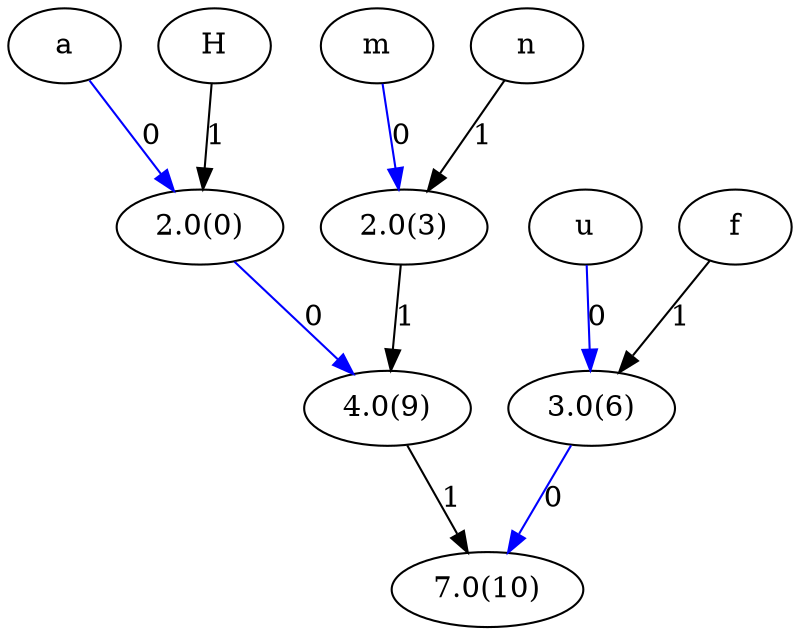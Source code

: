 strict digraph {
	graph [bb="0,0,380,306"];
	node [label="\N"];
	a	 [height="0.50",
		pos="27,288",
		width="0.75"];
	"2.0(0)"	 [height="0.50",
		pos="92,198",
		width="1.11"];
	a -> "2.0(0)"	 [color=blue,
		label=0,
		lp="70,243",
		pos="e,80,215 39,271 49,258 63,239 74,223"];
	"4.0(9)"	 [height="0.50",
		pos="185,108",
		width="1.11"];
	"2.0(0)" -> "4.0(9)"	 [color=blue,
		label=0,
		lp="150,153",
		pos="e,168,125 109,181 124,167 144,148 160,132"];
	"7.0(10)"	 [height="0.50",
		pos="242,18",
		width="1.28"];
	"4.0(9)" -> "7.0(10)"	 [label=1,
		lp="221,63",
		pos="e,231,35 196,91 204,78 216,59 225,44"];
	H	 [height="0.50",
		pos="99,288",
		width="0.75"];
	H -> "2.0(0)"	 [label=1,
		lp="99,243",
		pos="e,94,216 98,270 97,257 96,241 95,226"];
	m	 [height="0.50",
		pos="177,288",
		width="0.75"];
	"2.0(3)"	 [height="0.50",
		pos="190,198",
		width="1.11"];
	m -> "2.0(3)"	 [color=blue,
		label=0,
		lp="187,243",
		pos="e,187,216 180,270 182,257 184,240 186,226"];
	"2.0(3)" -> "4.0(9)"	 [label=1,
		lp="191,153",
		pos="e,186,126 189,180 188,167 187,151 187,136"];
	n	 [height="0.50",
		pos="249,288",
		width="0.75"];
	n -> "2.0(3)"	 [label=1,
		lp="228,243",
		pos="e,201,215 238,271 230,258 217,239 206,223"];
	u	 [height="0.50",
		pos="281,198",
		width="0.75"];
	"3.0(6)"	 [height="0.50",
		pos="283,108",
		width="1.11"];
	u -> "3.0(6)"	 [color=blue,
		label=0,
		lp="285,153",
		pos="e,283,126 281,180 282,167 282,151 282,136"];
	"3.0(6)" -> "7.0(10)"	 [color=blue,
		label=0,
		lp="269,63",
		pos="e,250,36 275,90 269,77 261,59 254,45"];
	f	 [height="0.50",
		pos="353,198",
		width="0.75"];
	f -> "3.0(6)"	 [label=1,
		lp="327,153",
		pos="e,296,125 340,182 330,168 314,149 302,133"];
}
